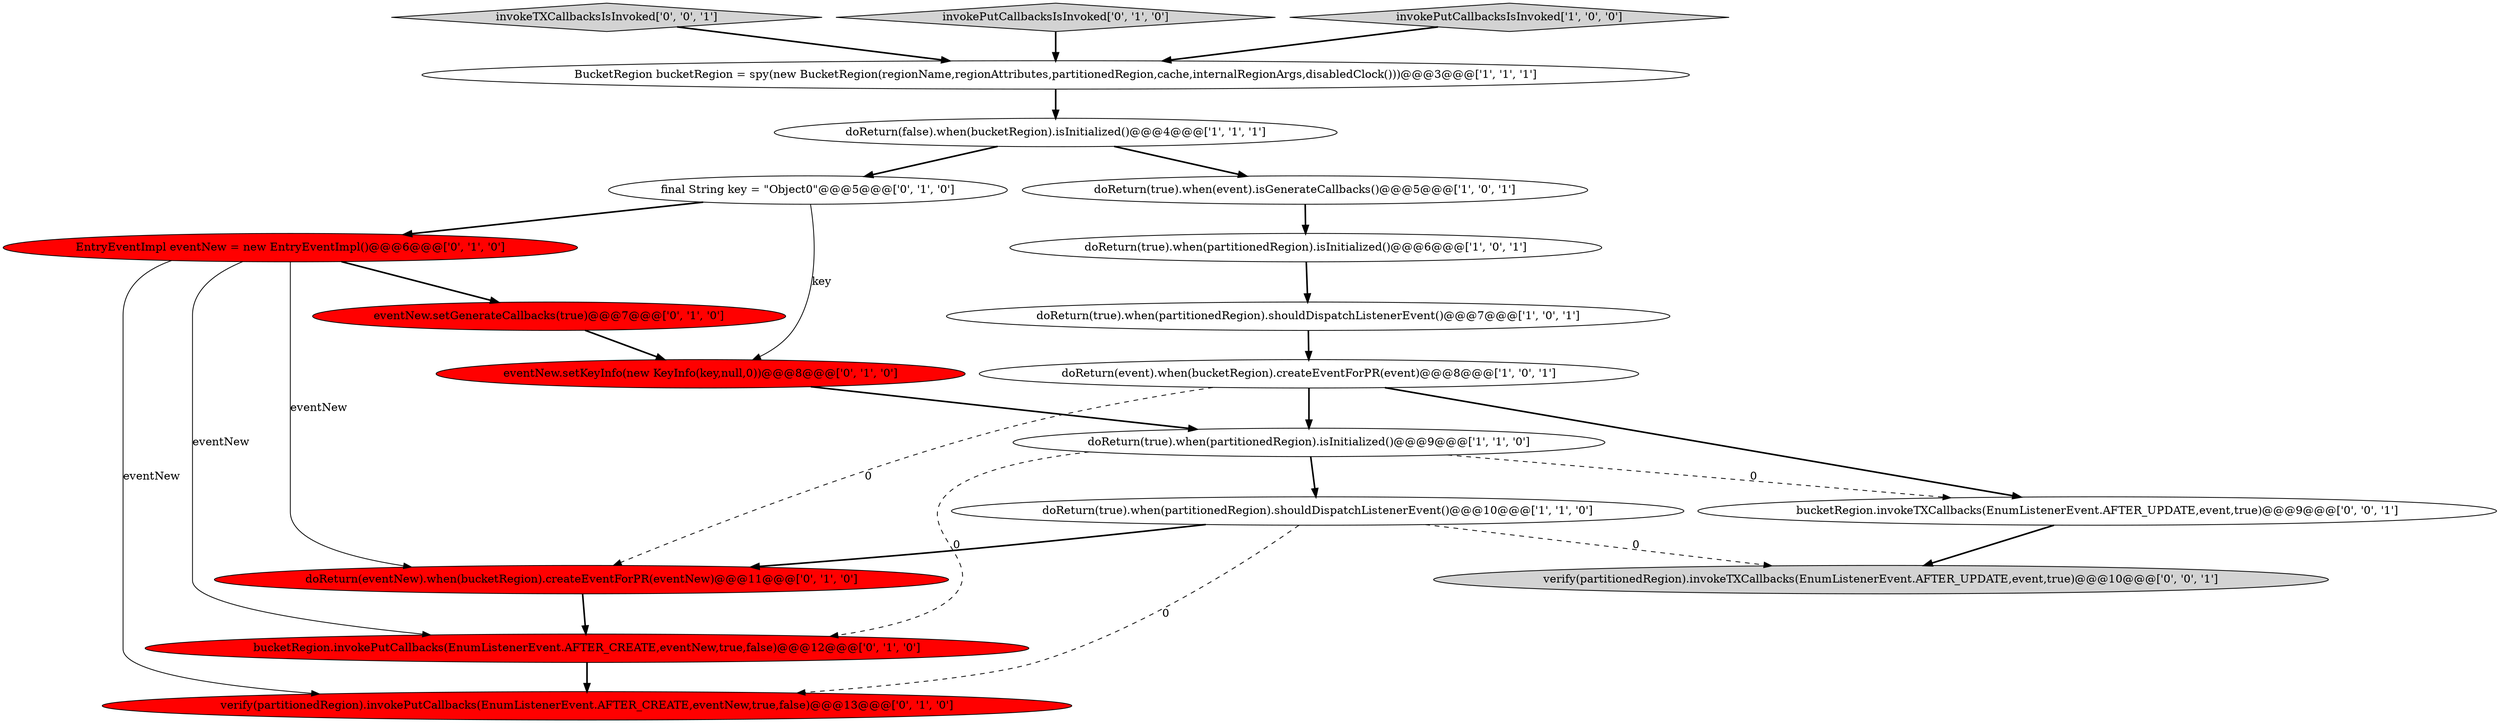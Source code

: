 digraph {
12 [style = filled, label = "EntryEventImpl eventNew = new EntryEventImpl()@@@6@@@['0', '1', '0']", fillcolor = red, shape = ellipse image = "AAA1AAABBB2BBB"];
8 [style = filled, label = "doReturn(true).when(event).isGenerateCallbacks()@@@5@@@['1', '0', '1']", fillcolor = white, shape = ellipse image = "AAA0AAABBB1BBB"];
10 [style = filled, label = "eventNew.setKeyInfo(new KeyInfo(key,null,0))@@@8@@@['0', '1', '0']", fillcolor = red, shape = ellipse image = "AAA1AAABBB2BBB"];
11 [style = filled, label = "doReturn(eventNew).when(bucketRegion).createEventForPR(eventNew)@@@11@@@['0', '1', '0']", fillcolor = red, shape = ellipse image = "AAA1AAABBB2BBB"];
13 [style = filled, label = "bucketRegion.invokePutCallbacks(EnumListenerEvent.AFTER_CREATE,eventNew,true,false)@@@12@@@['0', '1', '0']", fillcolor = red, shape = ellipse image = "AAA1AAABBB2BBB"];
18 [style = filled, label = "invokeTXCallbacksIsInvoked['0', '0', '1']", fillcolor = lightgray, shape = diamond image = "AAA0AAABBB3BBB"];
19 [style = filled, label = "verify(partitionedRegion).invokeTXCallbacks(EnumListenerEvent.AFTER_UPDATE,event,true)@@@10@@@['0', '0', '1']", fillcolor = lightgray, shape = ellipse image = "AAA0AAABBB3BBB"];
0 [style = filled, label = "doReturn(true).when(partitionedRegion).shouldDispatchListenerEvent()@@@10@@@['1', '1', '0']", fillcolor = white, shape = ellipse image = "AAA0AAABBB1BBB"];
17 [style = filled, label = "bucketRegion.invokeTXCallbacks(EnumListenerEvent.AFTER_UPDATE,event,true)@@@9@@@['0', '0', '1']", fillcolor = white, shape = ellipse image = "AAA0AAABBB3BBB"];
9 [style = filled, label = "verify(partitionedRegion).invokePutCallbacks(EnumListenerEvent.AFTER_CREATE,eventNew,true,false)@@@13@@@['0', '1', '0']", fillcolor = red, shape = ellipse image = "AAA1AAABBB2BBB"];
3 [style = filled, label = "doReturn(true).when(partitionedRegion).shouldDispatchListenerEvent()@@@7@@@['1', '0', '1']", fillcolor = white, shape = ellipse image = "AAA0AAABBB1BBB"];
2 [style = filled, label = "doReturn(true).when(partitionedRegion).isInitialized()@@@9@@@['1', '1', '0']", fillcolor = white, shape = ellipse image = "AAA0AAABBB1BBB"];
6 [style = filled, label = "doReturn(true).when(partitionedRegion).isInitialized()@@@6@@@['1', '0', '1']", fillcolor = white, shape = ellipse image = "AAA0AAABBB1BBB"];
1 [style = filled, label = "BucketRegion bucketRegion = spy(new BucketRegion(regionName,regionAttributes,partitionedRegion,cache,internalRegionArgs,disabledClock()))@@@3@@@['1', '1', '1']", fillcolor = white, shape = ellipse image = "AAA0AAABBB1BBB"];
15 [style = filled, label = "final String key = \"Object0\"@@@5@@@['0', '1', '0']", fillcolor = white, shape = ellipse image = "AAA0AAABBB2BBB"];
14 [style = filled, label = "invokePutCallbacksIsInvoked['0', '1', '0']", fillcolor = lightgray, shape = diamond image = "AAA0AAABBB2BBB"];
7 [style = filled, label = "doReturn(event).when(bucketRegion).createEventForPR(event)@@@8@@@['1', '0', '1']", fillcolor = white, shape = ellipse image = "AAA0AAABBB1BBB"];
16 [style = filled, label = "eventNew.setGenerateCallbacks(true)@@@7@@@['0', '1', '0']", fillcolor = red, shape = ellipse image = "AAA1AAABBB2BBB"];
5 [style = filled, label = "doReturn(false).when(bucketRegion).isInitialized()@@@4@@@['1', '1', '1']", fillcolor = white, shape = ellipse image = "AAA0AAABBB1BBB"];
4 [style = filled, label = "invokePutCallbacksIsInvoked['1', '0', '0']", fillcolor = lightgray, shape = diamond image = "AAA0AAABBB1BBB"];
1->5 [style = bold, label=""];
6->3 [style = bold, label=""];
5->8 [style = bold, label=""];
7->17 [style = bold, label=""];
16->10 [style = bold, label=""];
0->19 [style = dashed, label="0"];
7->11 [style = dashed, label="0"];
5->15 [style = bold, label=""];
0->11 [style = bold, label=""];
8->6 [style = bold, label=""];
12->16 [style = bold, label=""];
2->17 [style = dashed, label="0"];
17->19 [style = bold, label=""];
14->1 [style = bold, label=""];
15->10 [style = solid, label="key"];
12->13 [style = solid, label="eventNew"];
2->0 [style = bold, label=""];
18->1 [style = bold, label=""];
3->7 [style = bold, label=""];
12->11 [style = solid, label="eventNew"];
7->2 [style = bold, label=""];
2->13 [style = dashed, label="0"];
11->13 [style = bold, label=""];
10->2 [style = bold, label=""];
4->1 [style = bold, label=""];
15->12 [style = bold, label=""];
13->9 [style = bold, label=""];
0->9 [style = dashed, label="0"];
12->9 [style = solid, label="eventNew"];
}
